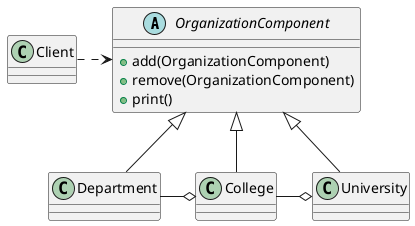 @startuml



abstract OrganizationComponent{
    + add(OrganizationComponent)
    + remove(OrganizationComponent)
    + print()
}


'学校
class University{

}

'学院
class College{

}

'系
class Department{

}


OrganizationComponent <|-- Department
OrganizationComponent <|-- College
OrganizationComponent <|-- University

University o-left-- College
College o-left-- Department

Client .right.> OrganizationComponent
@enduml
